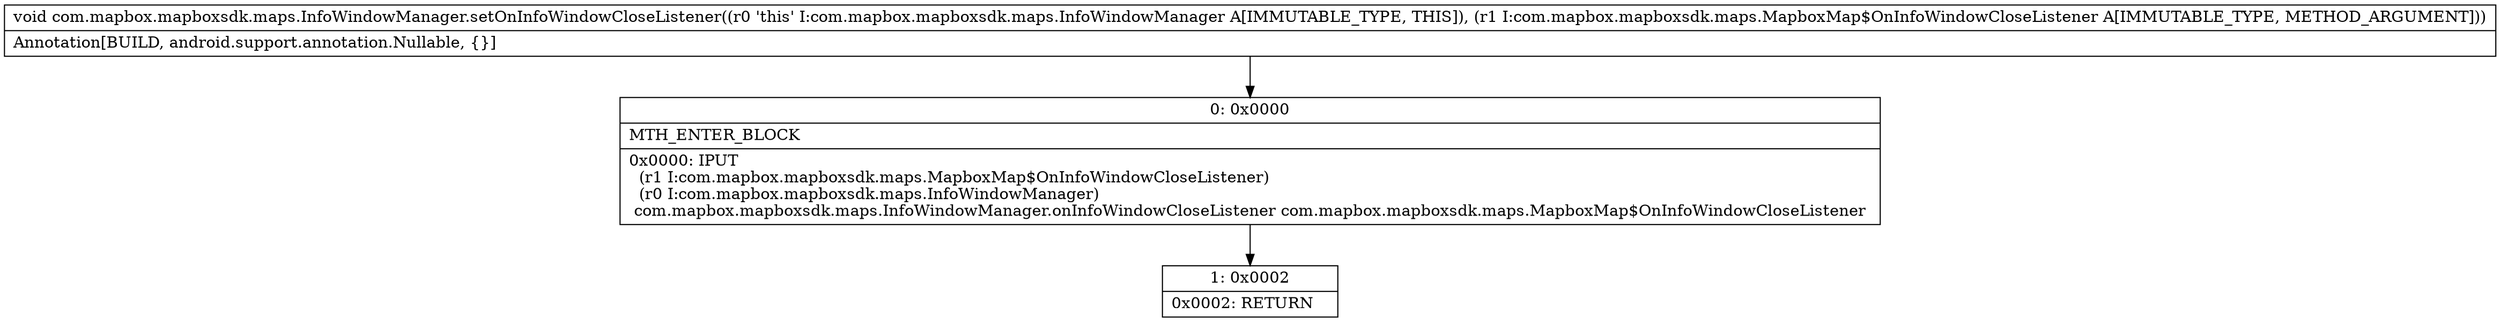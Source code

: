 digraph "CFG forcom.mapbox.mapboxsdk.maps.InfoWindowManager.setOnInfoWindowCloseListener(Lcom\/mapbox\/mapboxsdk\/maps\/MapboxMap$OnInfoWindowCloseListener;)V" {
Node_0 [shape=record,label="{0\:\ 0x0000|MTH_ENTER_BLOCK\l|0x0000: IPUT  \l  (r1 I:com.mapbox.mapboxsdk.maps.MapboxMap$OnInfoWindowCloseListener)\l  (r0 I:com.mapbox.mapboxsdk.maps.InfoWindowManager)\l com.mapbox.mapboxsdk.maps.InfoWindowManager.onInfoWindowCloseListener com.mapbox.mapboxsdk.maps.MapboxMap$OnInfoWindowCloseListener \l}"];
Node_1 [shape=record,label="{1\:\ 0x0002|0x0002: RETURN   \l}"];
MethodNode[shape=record,label="{void com.mapbox.mapboxsdk.maps.InfoWindowManager.setOnInfoWindowCloseListener((r0 'this' I:com.mapbox.mapboxsdk.maps.InfoWindowManager A[IMMUTABLE_TYPE, THIS]), (r1 I:com.mapbox.mapboxsdk.maps.MapboxMap$OnInfoWindowCloseListener A[IMMUTABLE_TYPE, METHOD_ARGUMENT]))  | Annotation[BUILD, android.support.annotation.Nullable, \{\}]\l}"];
MethodNode -> Node_0;
Node_0 -> Node_1;
}

